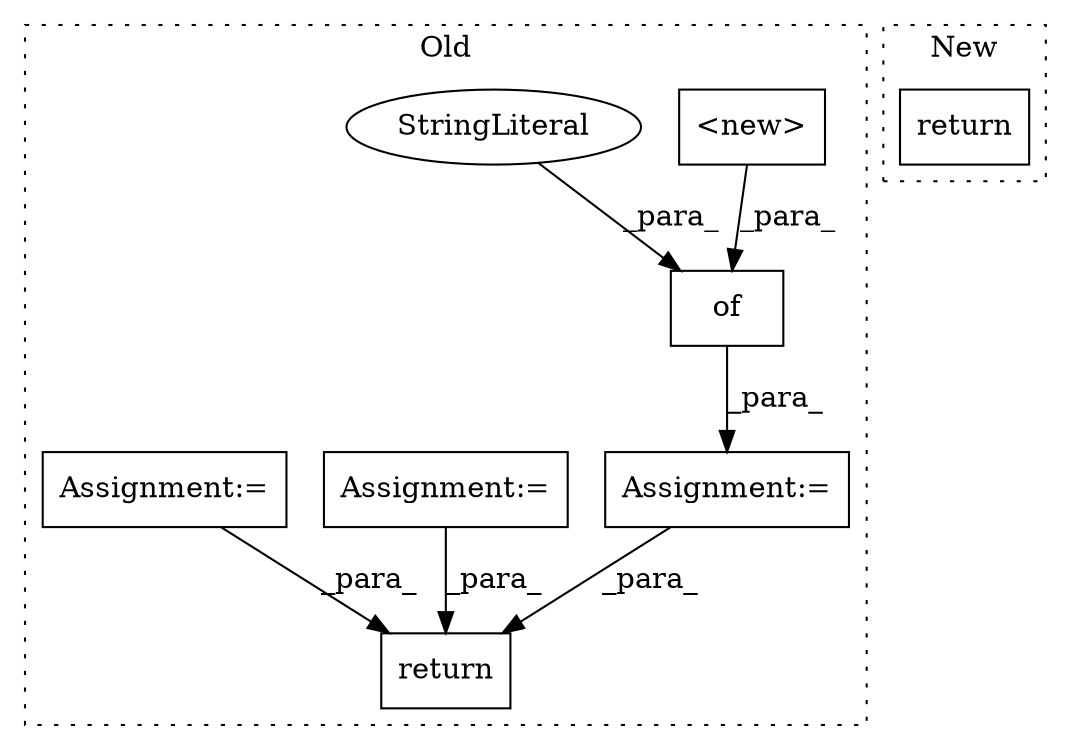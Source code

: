 digraph G {
subgraph cluster0 {
1 [label="<new>" a="14" s="13122" l="22" shape="box"];
3 [label="of" a="32" s="13104,13144" l="3,1" shape="box"];
4 [label="Assignment:=" a="7" s="13092" l="1" shape="box"];
5 [label="StringLiteral" a="45" s="13107" l="14" shape="ellipse"];
6 [label="return" a="41" s="13224" l="7" shape="box"];
7 [label="Assignment:=" a="7" s="13045" l="5" shape="box"];
8 [label="Assignment:=" a="7" s="13167" l="1" shape="box"];
label = "Old";
style="dotted";
}
subgraph cluster1 {
2 [label="return" a="41" s="16589" l="7" shape="box"];
label = "New";
style="dotted";
}
1 -> 3 [label="_para_"];
3 -> 4 [label="_para_"];
4 -> 6 [label="_para_"];
5 -> 3 [label="_para_"];
7 -> 6 [label="_para_"];
8 -> 6 [label="_para_"];
}